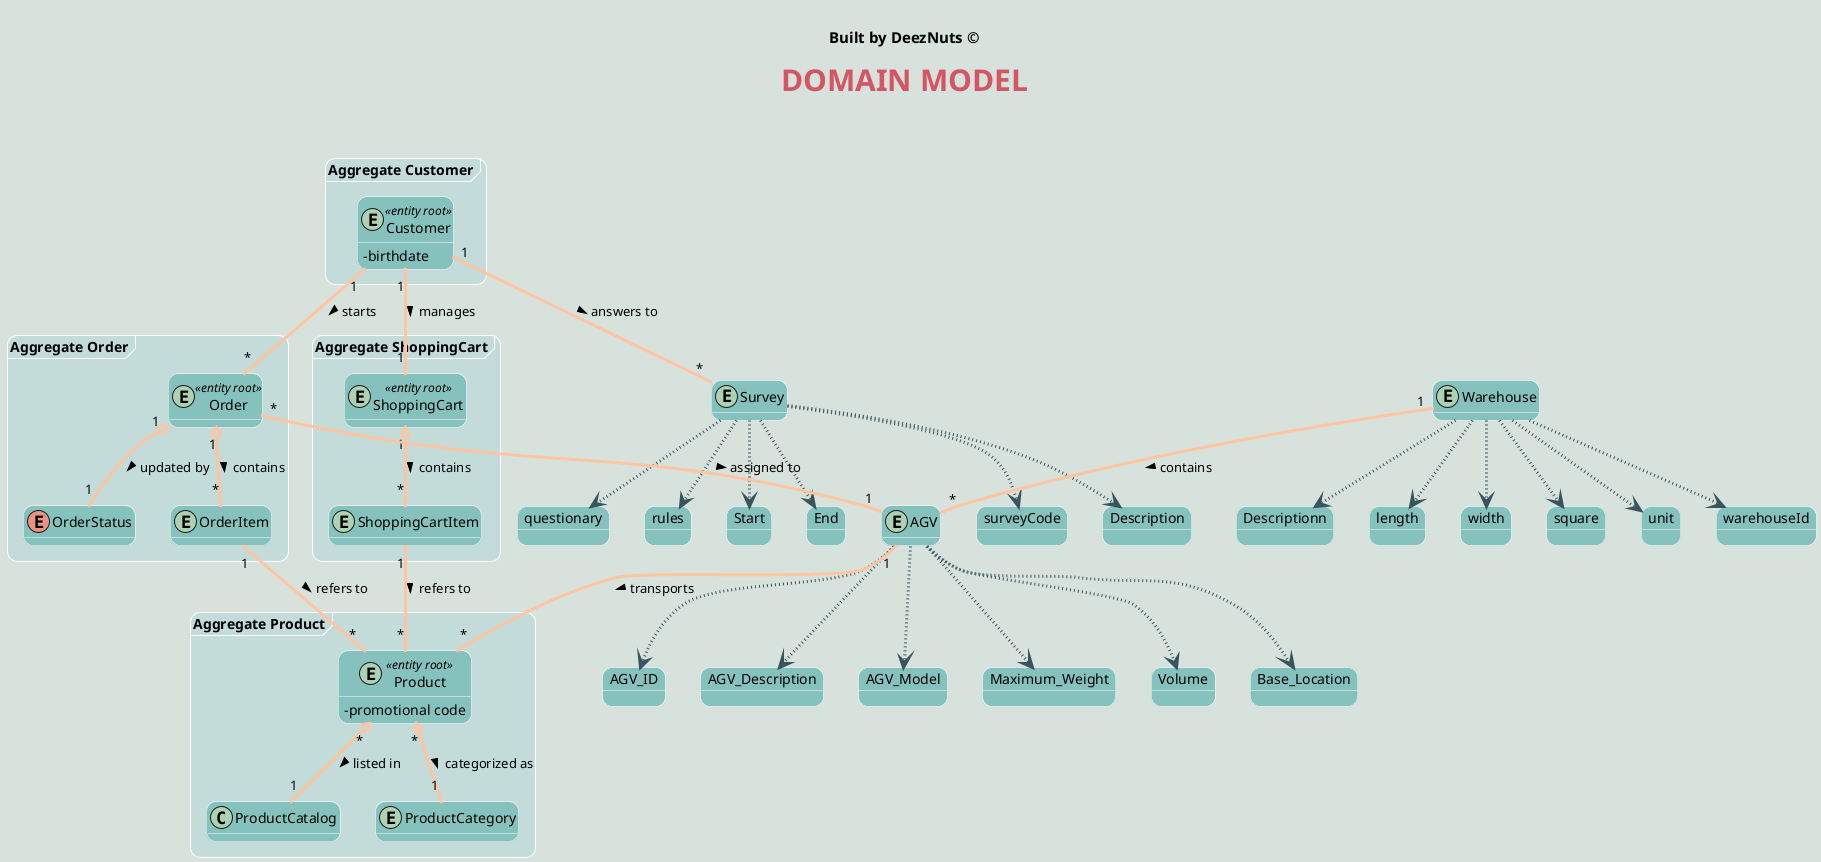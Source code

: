 @startuml
hide methods
' ======= layout =========
skinparam backgroundColor #d7e2dd
skinparam titleBorderRoundCorner 15
skinparam titleFontSize 30
skinparam classAttributeIconSize 0
skinparam titleFontName Arial Black
skinparam titleFontColor #d55563

skinparam packageBackgroundColor #C3DBD9
skinparam packageBorderColor #
skinparam packageBorderThickness 40

skinparam roundcorner 20
skinparam stereotypeCBackgroundColor #B0C1DB
skinparam arrowThickness 3

skinparam class {
ArrowColor ffc5a1
BorderColor White
BackgroundColor #86c2bd
}

skinparam object {
ArrowColor ffc5a1
BorderColor White
BackgroundColor #86c2bd
}

' ======= title =========
center header


<font color=Black size=15><b>Built by DeezNuts ©</font>
endheader
title <b>DOMAIN MODEL\n

' ======= aggregates =========

package "Aggregate Customer" <<Frame>> {
    entity Customer<<entity root>>{
        - birthdate
    }
}

package "Aggregate Order" <<Frame>> {

    enum OrderStatus{
    }
    entity Order<<entity root>>{
    }

    entity OrderItem{
    }
}

package "Aggregate ShoppingCart" <<Frame>> {
    entity ShoppingCartItem{
    }

    entity ShoppingCart<<entity root>>{
    }
}


package "Aggregate Product" <<Frame>> {
    class ProductCatalog{
    }

    entity ProductCategory{
    }

    entity Product<<entity root>>{
        - promotional code
    }
}


' ======= classes =========

    entity AGV{
    }

    object AGV_ID
    object AGV_Description
    object AGV_Model
    object Maximum_Weight
    object Volume
    object Base_Location

    AGV -[dotted,#38555F]-> AGV_ID
    AGV -[dotted,#38555F]-> AGV_Description
    AGV -[dotted,#38555F]-> AGV_Model
    AGV -[dotted,#38555F]-> Maximum_Weight
    AGV -[dotted,#38555F]-> Volume
    AGV -[dotted,#38555F]-> Base_Location


    entity Survey{
    }

    object surveyCode
    object Description
    object rules
    object questionary
    object Start
    object End

    Survey -[dotted,#38555F]-> surveyCode
    Survey -[dotted,#38555F]-> Description
    Survey -[dotted,#38555F]-> rules
    Survey -[dotted,#38555F]-> questionary
    Survey -[dotted,#38555F]-> Start
    Survey -[dotted,#38555F]-> End

    entity Warehouse{}

    object warehouseId
    object Descriptionn
    object length
    object width
    object square
    object unit

    Warehouse -[dotted,#38555F]-> warehouseId
    Warehouse -[dotted,#38555F]-> Descriptionn
    Warehouse -[dotted,#38555F]-> length
    Warehouse -[dotted,#38555F]-> width
    Warehouse -[dotted,#38555F]-> square
    Warehouse -[dotted,#38555F]-> unit

' ======= connections =========

Customer "1" -- "1" ShoppingCart : manages >

ShoppingCart "1" o-- "*" ShoppingCartItem : contains >

Product "*" o-- "1" ProductCategory : categorized as >

Product "*" o-- "1" ProductCatalog : listed in >

Order "1" o-- "*" OrderItem : contains >


Order "1" o-- "1" OrderStatus : updated by >

ShoppingCartItem "1" -- "*" Product : refers to >

OrderItem "1" -- "*" Product : refers to >

Customer "1" -- "*" Survey : answers to >

AGV "1" -- "*" Product : transports >

Order "*" -- "1" AGV : assigned to >

Customer "1" -- "*" Order : starts >

Warehouse "1" -- "*" AGV : contains >

@enduml
